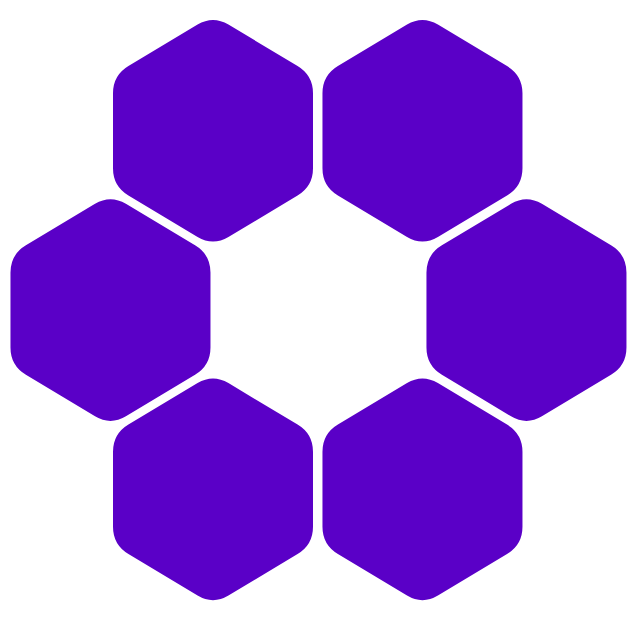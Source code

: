 <mxfile version="24.6.4" type="device">
  <diagram name="Page-1" id="ydBRe4dNhyEyTCZVvxcr">
    <mxGraphModel dx="708" dy="384" grid="1" gridSize="10" guides="1" tooltips="1" connect="1" arrows="1" fold="1" page="1" pageScale="1" pageWidth="1169" pageHeight="827" math="0" shadow="0">
      <root>
        <mxCell id="0" />
        <mxCell id="1" parent="0" />
        <mxCell id="xeSMLGPYK5058LVSxV1k-16" value="" style="rounded=1;whiteSpace=wrap;html=1;fillColor=none;strokeColor=none;arcSize=18;" vertex="1" parent="1">
          <mxGeometry x="433" y="332.02" width="318.46" height="310" as="geometry" />
        </mxCell>
        <mxCell id="xeSMLGPYK5058LVSxV1k-2" value="" style="shape=hexagon;perimeter=hexagonPerimeter2;whiteSpace=wrap;html=1;fixedSize=1;size=30;rotation=90;fillColor=#5A00C7;strokeColor=none;direction=west;aspect=fixed;rounded=1;arcSize=18;" vertex="1" parent="1">
          <mxGeometry x="481.765" y="347.385" width="115.47" height="100" as="geometry" />
        </mxCell>
        <mxCell id="xeSMLGPYK5058LVSxV1k-10" value="" style="shape=hexagon;perimeter=hexagonPerimeter2;whiteSpace=wrap;html=1;fixedSize=1;size=30;rotation=90;fillColor=#5A00C7;strokeColor=none;direction=west;aspect=fixed;rounded=1;arcSize=18;" vertex="1" parent="1">
          <mxGeometry x="586.5" y="347.385" width="115.47" height="100" as="geometry" />
        </mxCell>
        <mxCell id="xeSMLGPYK5058LVSxV1k-11" value="" style="shape=hexagon;perimeter=hexagonPerimeter2;whiteSpace=wrap;html=1;fixedSize=1;size=30;rotation=90;fillColor=#5A00C7;strokeColor=none;direction=west;aspect=fixed;rounded=1;arcSize=18;" vertex="1" parent="1">
          <mxGeometry x="638.495" y="437.025" width="115.47" height="100" as="geometry" />
        </mxCell>
        <mxCell id="xeSMLGPYK5058LVSxV1k-12" value="" style="shape=hexagon;perimeter=hexagonPerimeter2;whiteSpace=wrap;html=1;fixedSize=1;size=30;rotation=90;fillColor=#5A00C7;strokeColor=none;direction=west;aspect=fixed;rounded=1;arcSize=18;" vertex="1" parent="1">
          <mxGeometry x="586.5" y="526.655" width="115.47" height="100" as="geometry" />
        </mxCell>
        <mxCell id="xeSMLGPYK5058LVSxV1k-13" value="" style="shape=hexagon;perimeter=hexagonPerimeter2;whiteSpace=wrap;html=1;fixedSize=1;size=30;rotation=90;fillColor=#5A00C7;strokeColor=none;direction=west;aspect=fixed;rounded=1;arcSize=18;" vertex="1" parent="1">
          <mxGeometry x="481.765" y="526.655" width="115.47" height="100" as="geometry" />
        </mxCell>
        <mxCell id="xeSMLGPYK5058LVSxV1k-14" value="" style="shape=hexagon;perimeter=hexagonPerimeter2;whiteSpace=wrap;html=1;fixedSize=1;size=30;rotation=90;fillColor=#5A00C7;strokeColor=none;direction=west;aspect=fixed;rounded=1;arcSize=18;" vertex="1" parent="1">
          <mxGeometry x="430.505" y="437.025" width="115.47" height="100" as="geometry" />
        </mxCell>
      </root>
    </mxGraphModel>
  </diagram>
</mxfile>
